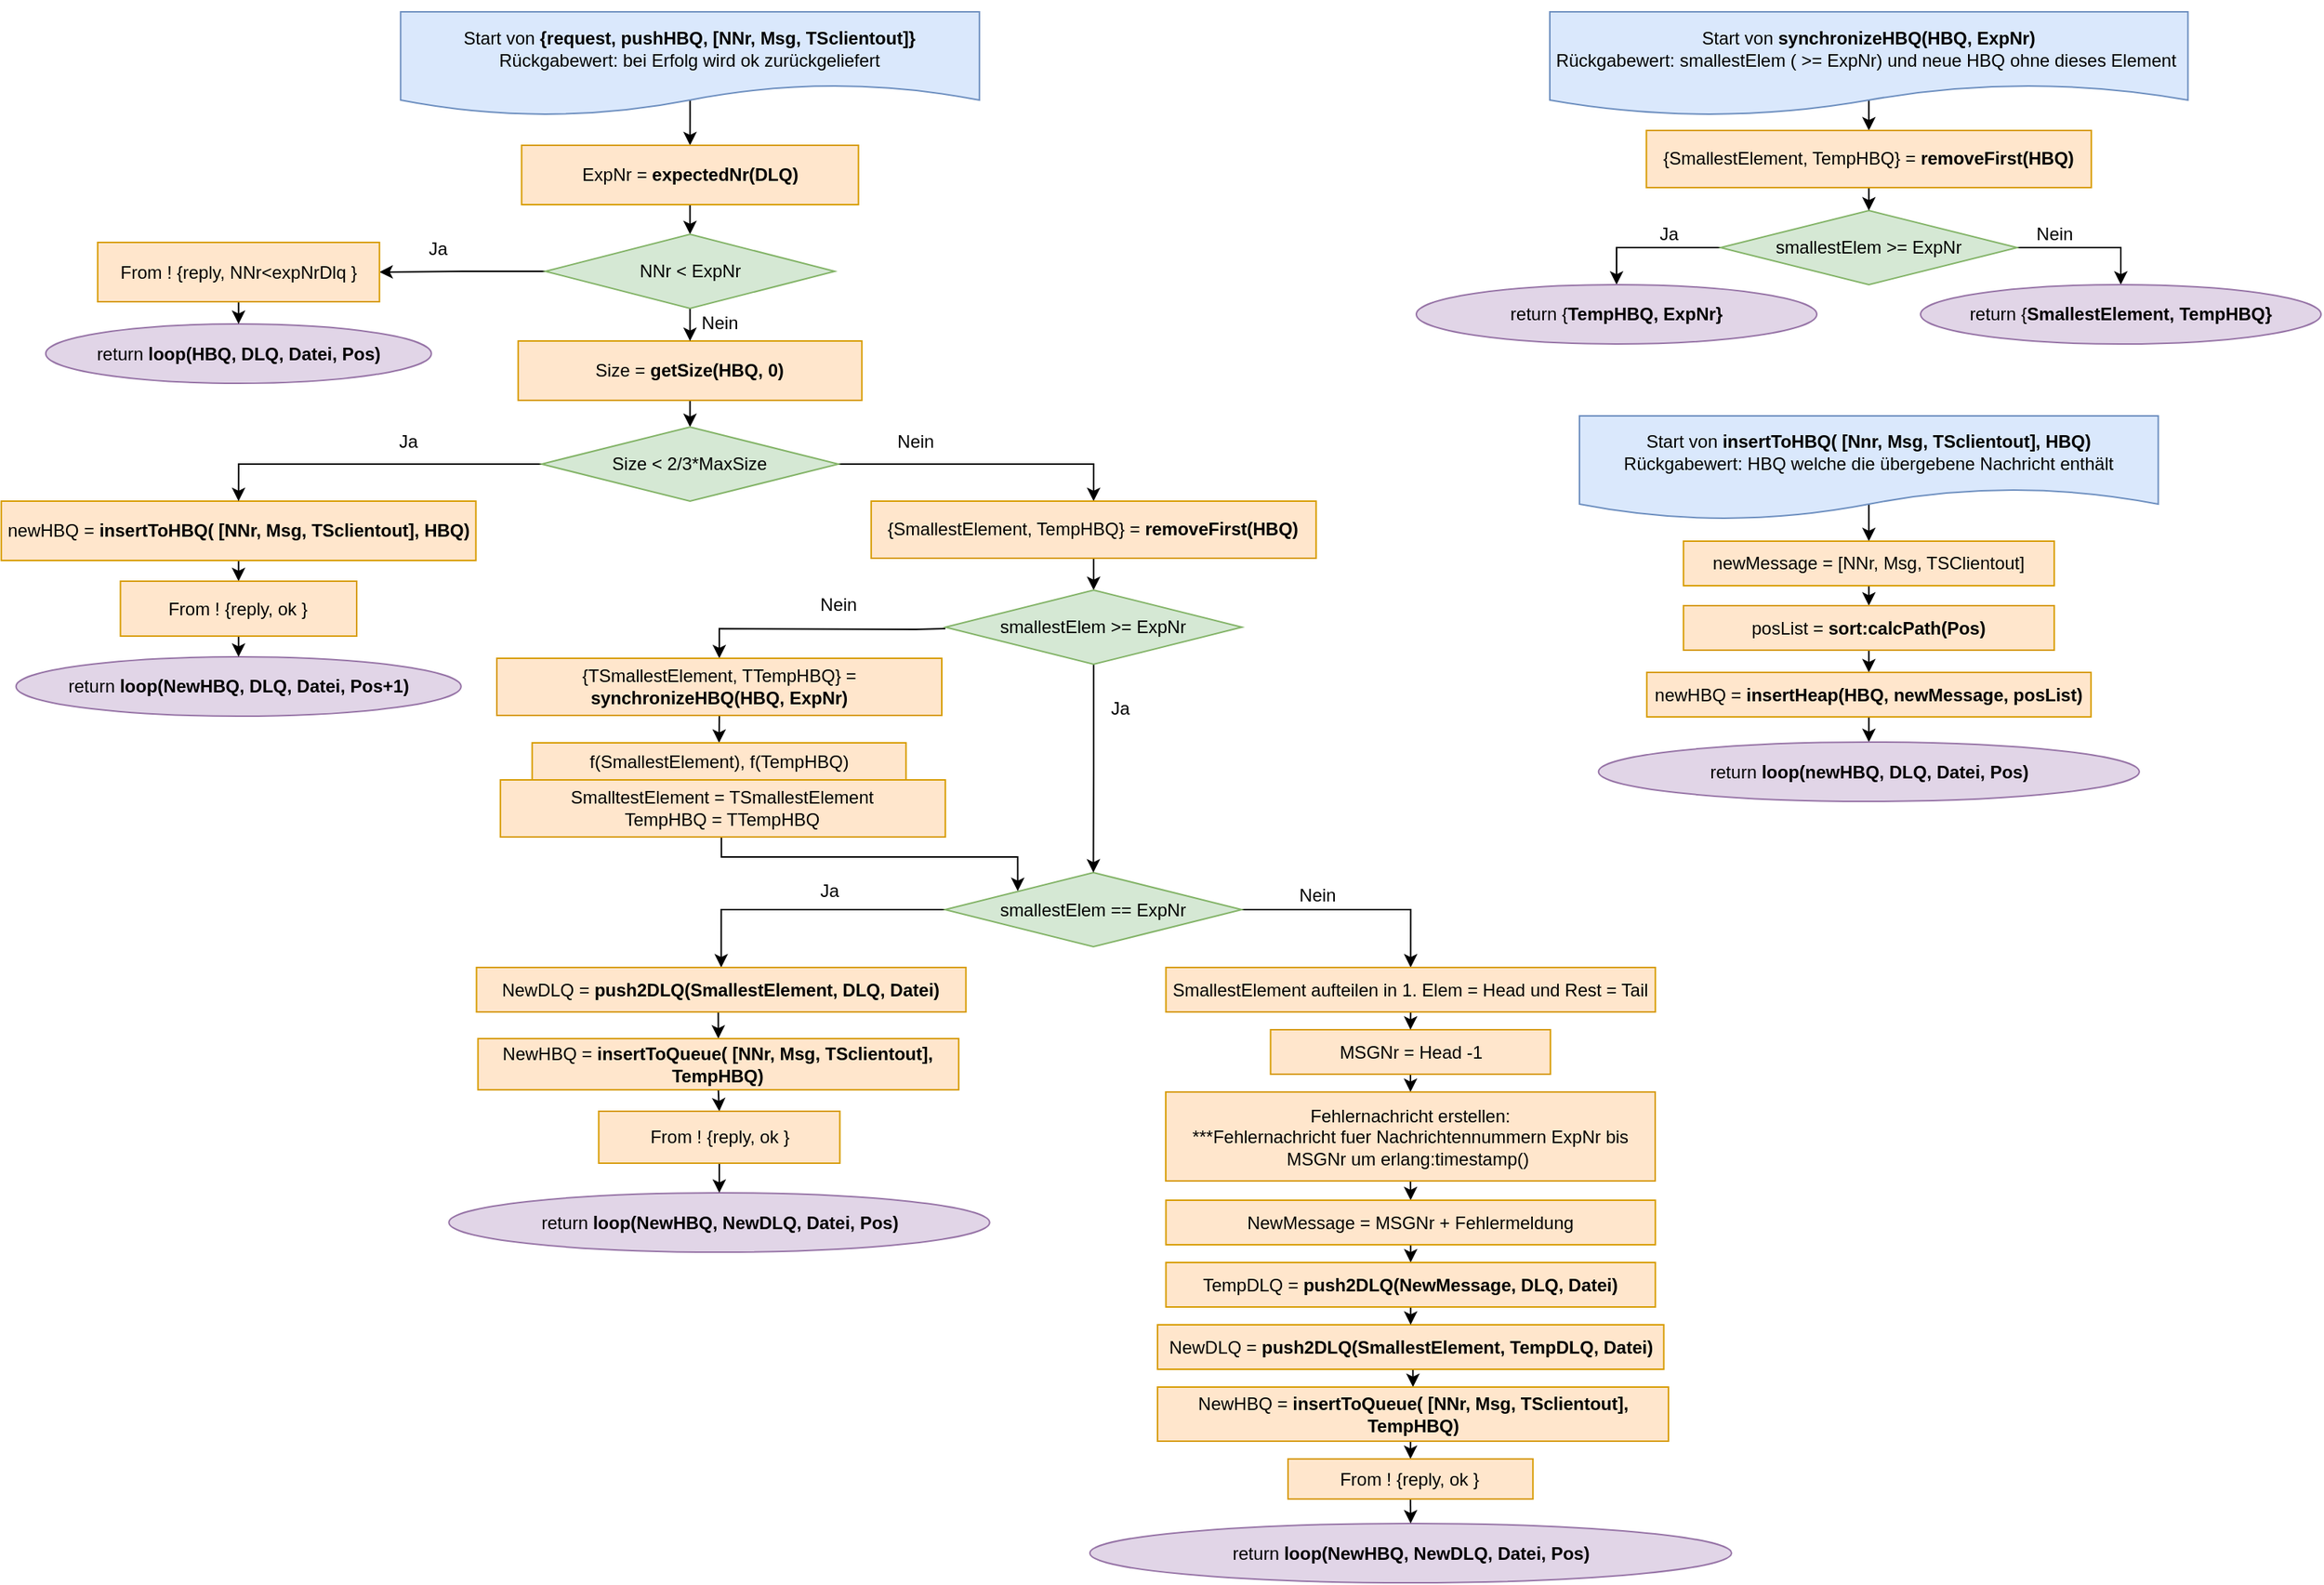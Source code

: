 <mxfile version="15.8.7" type="device"><diagram id="C5RBs43oDa-KdzZeNtuy" name="Page-1"><mxGraphModel dx="1685" dy="1321" grid="1" gridSize="10" guides="1" tooltips="1" connect="1" arrows="1" fold="1" page="1" pageScale="1" pageWidth="827" pageHeight="1169" math="0" shadow="0"><root><mxCell id="WIyWlLk6GJQsqaUBKTNV-0"/><mxCell id="WIyWlLk6GJQsqaUBKTNV-1" parent="WIyWlLk6GJQsqaUBKTNV-0"/><mxCell id="lHqKZ04FhCNxa8jCD5Ay-13" style="edgeStyle=orthogonalEdgeStyle;rounded=0;orthogonalLoop=1;jettySize=auto;html=1;exitX=0.5;exitY=0;exitDx=0;exitDy=0;entryX=0.5;entryY=0;entryDx=0;entryDy=0;" edge="1" parent="WIyWlLk6GJQsqaUBKTNV-1" source="wGBJOXqwm9gj_SDIow_8-1" target="8CrGwed_5yJvy8F-W8Jf-3"><mxGeometry relative="1" as="geometry"><Array as="points"><mxPoint x="510" y="80"/><mxPoint x="510" y="80"/></Array></mxGeometry></mxCell><mxCell id="wGBJOXqwm9gj_SDIow_8-1" value="Start von &lt;b&gt;{request,&amp;nbsp;pushHBQ, [NNr, Msg, TSclientout]}&lt;/b&gt;&lt;br&gt;Rückgabewert: bei Erfolg wird ok zurückgeliefert" style="shape=document;whiteSpace=wrap;html=1;boundedLbl=1;fillColor=#dae8fc;strokeColor=#6c8ebf;" parent="WIyWlLk6GJQsqaUBKTNV-1" vertex="1"><mxGeometry x="315.13" y="10" width="390.26" height="70" as="geometry"/></mxCell><mxCell id="wGBJOXqwm9gj_SDIow_8-2" value="return &lt;b&gt;loop(NewHBQ, DLQ, Datei, Pos+1)&lt;/b&gt;" style="ellipse;whiteSpace=wrap;html=1;rounded=0;fillColor=#e1d5e7;strokeColor=#9673a6;" parent="WIyWlLk6GJQsqaUBKTNV-1" vertex="1"><mxGeometry x="55.82" y="445" width="300.06" height="40" as="geometry"/></mxCell><mxCell id="lHqKZ04FhCNxa8jCD5Ay-19" style="edgeStyle=orthogonalEdgeStyle;rounded=0;orthogonalLoop=1;jettySize=auto;html=1;exitX=0.5;exitY=1;exitDx=0;exitDy=0;entryX=0.5;entryY=0;entryDx=0;entryDy=0;" edge="1" parent="WIyWlLk6GJQsqaUBKTNV-1" source="wGBJOXqwm9gj_SDIow_8-4" target="_ZnOJT6M1yhYCzTMPS-y-2"><mxGeometry relative="1" as="geometry"/></mxCell><mxCell id="wGBJOXqwm9gj_SDIow_8-4" value="newHBQ = &lt;b&gt;insertToHBQ( [NNr, Msg, TSclientout], HBQ)&lt;/b&gt;" style="rounded=0;whiteSpace=wrap;html=1;fillColor=#ffe6cc;strokeColor=#d79b00;" parent="WIyWlLk6GJQsqaUBKTNV-1" vertex="1"><mxGeometry x="45.85" y="340" width="320" height="40" as="geometry"/></mxCell><mxCell id="lHqKZ04FhCNxa8jCD5Ay-0" style="edgeStyle=orthogonalEdgeStyle;rounded=0;orthogonalLoop=1;jettySize=auto;html=1;exitX=0.5;exitY=0;exitDx=0;exitDy=0;entryX=0.5;entryY=0;entryDx=0;entryDy=0;" edge="1" parent="WIyWlLk6GJQsqaUBKTNV-1" source="cVZnVpHQyAGJuibC8y2R-0" target="kfELjlpxQ7jiOnlDr4Q6-11"><mxGeometry relative="1" as="geometry"><Array as="points"><mxPoint x="1305.11" y="302.5"/><mxPoint x="1305.11" y="302.5"/></Array></mxGeometry></mxCell><mxCell id="cVZnVpHQyAGJuibC8y2R-0" value="Start von &lt;b&gt;insertToHBQ( [Nnr, Msg, TSclientout], HBQ)&lt;/b&gt;&lt;br&gt;Rückgabewert: HBQ welche die übergebene Nachricht enthält" style="shape=document;whiteSpace=wrap;html=1;boundedLbl=1;fillColor=#dae8fc;strokeColor=#6c8ebf;" parent="WIyWlLk6GJQsqaUBKTNV-1" vertex="1"><mxGeometry x="1110" y="282.5" width="390.26" height="70" as="geometry"/></mxCell><mxCell id="lHqKZ04FhCNxa8jCD5Ay-16" style="edgeStyle=orthogonalEdgeStyle;rounded=0;orthogonalLoop=1;jettySize=auto;html=1;exitX=0.5;exitY=1;exitDx=0;exitDy=0;entryX=0.5;entryY=0;entryDx=0;entryDy=0;" edge="1" parent="WIyWlLk6GJQsqaUBKTNV-1" source="cVZnVpHQyAGJuibC8y2R-3" target="cVZnVpHQyAGJuibC8y2R-4"><mxGeometry relative="1" as="geometry"/></mxCell><mxCell id="cVZnVpHQyAGJuibC8y2R-3" value="Size = &lt;b&gt;getSize(HBQ, 0)&lt;/b&gt;" style="rounded=0;whiteSpace=wrap;html=1;fillColor=#ffe6cc;strokeColor=#d79b00;" parent="WIyWlLk6GJQsqaUBKTNV-1" vertex="1"><mxGeometry x="394.37" y="232" width="231.78" height="40" as="geometry"/></mxCell><mxCell id="lHqKZ04FhCNxa8jCD5Ay-18" style="edgeStyle=orthogonalEdgeStyle;rounded=0;orthogonalLoop=1;jettySize=auto;html=1;exitX=0;exitY=0.5;exitDx=0;exitDy=0;entryX=0.5;entryY=0;entryDx=0;entryDy=0;" edge="1" parent="WIyWlLk6GJQsqaUBKTNV-1" source="cVZnVpHQyAGJuibC8y2R-4" target="wGBJOXqwm9gj_SDIow_8-4"><mxGeometry relative="1" as="geometry"/></mxCell><mxCell id="lHqKZ04FhCNxa8jCD5Ay-21" style="edgeStyle=orthogonalEdgeStyle;rounded=0;orthogonalLoop=1;jettySize=auto;html=1;exitX=1;exitY=0.5;exitDx=0;exitDy=0;entryX=0.5;entryY=0;entryDx=0;entryDy=0;" edge="1" parent="WIyWlLk6GJQsqaUBKTNV-1" source="cVZnVpHQyAGJuibC8y2R-4" target="cVZnVpHQyAGJuibC8y2R-11"><mxGeometry relative="1" as="geometry"/></mxCell><mxCell id="cVZnVpHQyAGJuibC8y2R-4" value="&lt;span style=&quot;font-weight: normal&quot;&gt;Size &amp;lt; 2/3*MaxSize&lt;/span&gt;" style="rhombus;whiteSpace=wrap;html=1;rounded=0;fillColor=#d5e8d4;strokeColor=#82b366;fontStyle=1" parent="WIyWlLk6GJQsqaUBKTNV-1" vertex="1"><mxGeometry x="410.26" y="290" width="200" height="50" as="geometry"/></mxCell><mxCell id="lHqKZ04FhCNxa8jCD5Ay-34" style="edgeStyle=orthogonalEdgeStyle;rounded=0;orthogonalLoop=1;jettySize=auto;html=1;exitX=0;exitY=0.5;exitDx=0;exitDy=0;entryX=0.5;entryY=0;entryDx=0;entryDy=0;" edge="1" parent="WIyWlLk6GJQsqaUBKTNV-1" source="cVZnVpHQyAGJuibC8y2R-6" target="cVZnVpHQyAGJuibC8y2R-8"><mxGeometry relative="1" as="geometry"/></mxCell><mxCell id="lHqKZ04FhCNxa8jCD5Ay-52" style="edgeStyle=orthogonalEdgeStyle;rounded=0;orthogonalLoop=1;jettySize=auto;html=1;exitX=1;exitY=0.5;exitDx=0;exitDy=0;entryX=0.5;entryY=0;entryDx=0;entryDy=0;" edge="1" parent="WIyWlLk6GJQsqaUBKTNV-1" source="cVZnVpHQyAGJuibC8y2R-6" target="J8fKATGIeNdTuHHDaned-2"><mxGeometry relative="1" as="geometry"/></mxCell><mxCell id="cVZnVpHQyAGJuibC8y2R-6" value="&lt;span style=&quot;font-weight: normal&quot;&gt;smallestElem == ExpNr&lt;/span&gt;" style="rhombus;whiteSpace=wrap;html=1;rounded=0;fillColor=#d5e8d4;strokeColor=#82b366;fontStyle=1" parent="WIyWlLk6GJQsqaUBKTNV-1" vertex="1"><mxGeometry x="682.24" y="590.5" width="200" height="50" as="geometry"/></mxCell><mxCell id="lHqKZ04FhCNxa8jCD5Ay-29" style="edgeStyle=orthogonalEdgeStyle;rounded=0;orthogonalLoop=1;jettySize=auto;html=1;exitX=0.5;exitY=1;exitDx=0;exitDy=0;entryX=0.5;entryY=0;entryDx=0;entryDy=0;" edge="1" parent="WIyWlLk6GJQsqaUBKTNV-1" source="cVZnVpHQyAGJuibC8y2R-8" target="kfELjlpxQ7jiOnlDr4Q6-23"><mxGeometry relative="1" as="geometry"/></mxCell><mxCell id="cVZnVpHQyAGJuibC8y2R-8" value="NewDLQ = &lt;b&gt;push2DLQ(SmallestElement, DLQ, Datei)&lt;/b&gt;" style="rounded=0;whiteSpace=wrap;html=1;fillColor=#ffe6cc;strokeColor=#d79b00;" parent="WIyWlLk6GJQsqaUBKTNV-1" vertex="1"><mxGeometry x="366.28" y="654.5" width="330" height="30" as="geometry"/></mxCell><mxCell id="cVZnVpHQyAGJuibC8y2R-10" value="return &lt;b&gt;loop(NewHBQ, NewDLQ, Datei, Pos)&lt;/b&gt;" style="ellipse;whiteSpace=wrap;html=1;rounded=0;fillColor=#e1d5e7;strokeColor=#9673a6;" parent="WIyWlLk6GJQsqaUBKTNV-1" vertex="1"><mxGeometry x="347.69" y="806.5" width="364.61" height="40" as="geometry"/></mxCell><mxCell id="lHqKZ04FhCNxa8jCD5Ay-54" style="edgeStyle=orthogonalEdgeStyle;rounded=0;orthogonalLoop=1;jettySize=auto;html=1;exitX=0.5;exitY=1;exitDx=0;exitDy=0;entryX=0.5;entryY=0;entryDx=0;entryDy=0;" edge="1" parent="WIyWlLk6GJQsqaUBKTNV-1" source="cVZnVpHQyAGJuibC8y2R-11" target="lHqKZ04FhCNxa8jCD5Ay-35"><mxGeometry relative="1" as="geometry"/></mxCell><mxCell id="cVZnVpHQyAGJuibC8y2R-11" value="{SmallestElement, TempHBQ} = &lt;b&gt;removeFirst(HBQ)&lt;/b&gt;" style="rounded=0;whiteSpace=wrap;html=1;fillColor=#ffe6cc;strokeColor=#d79b00;" parent="WIyWlLk6GJQsqaUBKTNV-1" vertex="1"><mxGeometry x="632.39" y="340" width="300" height="38.5" as="geometry"/></mxCell><mxCell id="lHqKZ04FhCNxa8jCD5Ay-39" style="edgeStyle=orthogonalEdgeStyle;rounded=0;orthogonalLoop=1;jettySize=auto;html=1;exitX=0.5;exitY=1;exitDx=0;exitDy=0;entryX=0.5;entryY=0;entryDx=0;entryDy=0;" edge="1" parent="WIyWlLk6GJQsqaUBKTNV-1" source="cVZnVpHQyAGJuibC8y2R-12" target="cVZnVpHQyAGJuibC8y2R-13"><mxGeometry relative="1" as="geometry"/></mxCell><mxCell id="cVZnVpHQyAGJuibC8y2R-12" value="MSGNr = Head -1" style="rounded=0;whiteSpace=wrap;html=1;fillColor=#ffe6cc;strokeColor=#d79b00;" parent="WIyWlLk6GJQsqaUBKTNV-1" vertex="1"><mxGeometry x="901.71" y="696.5" width="188.68" height="30" as="geometry"/></mxCell><mxCell id="lHqKZ04FhCNxa8jCD5Ay-41" style="edgeStyle=orthogonalEdgeStyle;rounded=0;orthogonalLoop=1;jettySize=auto;html=1;exitX=0.5;exitY=1;exitDx=0;exitDy=0;entryX=0.5;entryY=0;entryDx=0;entryDy=0;" edge="1" parent="WIyWlLk6GJQsqaUBKTNV-1" source="cVZnVpHQyAGJuibC8y2R-13" target="cVZnVpHQyAGJuibC8y2R-14"><mxGeometry relative="1" as="geometry"/></mxCell><mxCell id="cVZnVpHQyAGJuibC8y2R-13" value="Fehlernachricht erstellen:&lt;br&gt;***Fehlernachricht fuer Nachrichtennummern ExpNr bis MSGNr um erlang:timestamp()&amp;nbsp;" style="rounded=0;whiteSpace=wrap;html=1;fillColor=#ffe6cc;strokeColor=#d79b00;" parent="WIyWlLk6GJQsqaUBKTNV-1" vertex="1"><mxGeometry x="831.05" y="738.5" width="330" height="60" as="geometry"/></mxCell><mxCell id="lHqKZ04FhCNxa8jCD5Ay-42" style="edgeStyle=orthogonalEdgeStyle;rounded=0;orthogonalLoop=1;jettySize=auto;html=1;exitX=0.5;exitY=1;exitDx=0;exitDy=0;entryX=0.5;entryY=0;entryDx=0;entryDy=0;" edge="1" parent="WIyWlLk6GJQsqaUBKTNV-1" source="cVZnVpHQyAGJuibC8y2R-14" target="kfELjlpxQ7jiOnlDr4Q6-20"><mxGeometry relative="1" as="geometry"/></mxCell><mxCell id="cVZnVpHQyAGJuibC8y2R-14" value="NewMessage = MSGNr + Fehlermeldung" style="rounded=0;whiteSpace=wrap;html=1;fillColor=#ffe6cc;strokeColor=#d79b00;" parent="WIyWlLk6GJQsqaUBKTNV-1" vertex="1"><mxGeometry x="831.17" y="811.5" width="330" height="30" as="geometry"/></mxCell><mxCell id="lHqKZ04FhCNxa8jCD5Ay-44" style="edgeStyle=orthogonalEdgeStyle;rounded=0;orthogonalLoop=1;jettySize=auto;html=1;exitX=0.5;exitY=1;exitDx=0;exitDy=0;entryX=0.5;entryY=0;entryDx=0;entryDy=0;" edge="1" parent="WIyWlLk6GJQsqaUBKTNV-1" source="cVZnVpHQyAGJuibC8y2R-15" target="kfELjlpxQ7jiOnlDr4Q6-27"><mxGeometry relative="1" as="geometry"/></mxCell><mxCell id="cVZnVpHQyAGJuibC8y2R-15" value="NewDLQ = &lt;b&gt;push2DLQ(SmallestElement, TempDLQ, Datei)&lt;/b&gt;" style="rounded=0;whiteSpace=wrap;html=1;fillColor=#ffe6cc;strokeColor=#d79b00;" parent="WIyWlLk6GJQsqaUBKTNV-1" vertex="1"><mxGeometry x="825.51" y="895.5" width="341.32" height="30" as="geometry"/></mxCell><mxCell id="cVZnVpHQyAGJuibC8y2R-16" value="return &lt;b&gt;loop(NewHBQ, NewDLQ, Datei, Pos)&lt;/b&gt;" style="ellipse;whiteSpace=wrap;html=1;rounded=0;fillColor=#e1d5e7;strokeColor=#9673a6;" parent="WIyWlLk6GJQsqaUBKTNV-1" vertex="1"><mxGeometry x="779.85" y="1029.5" width="432.64" height="40" as="geometry"/></mxCell><mxCell id="lHqKZ04FhCNxa8jCD5Ay-14" style="edgeStyle=orthogonalEdgeStyle;rounded=0;orthogonalLoop=1;jettySize=auto;html=1;exitX=0.5;exitY=1;exitDx=0;exitDy=0;entryX=0.5;entryY=0;entryDx=0;entryDy=0;" edge="1" parent="WIyWlLk6GJQsqaUBKTNV-1" source="8CrGwed_5yJvy8F-W8Jf-3" target="8CrGwed_5yJvy8F-W8Jf-4"><mxGeometry relative="1" as="geometry"/></mxCell><mxCell id="8CrGwed_5yJvy8F-W8Jf-3" value="ExpNr = &lt;b&gt;expectedNr(DLQ)&lt;/b&gt;" style="rounded=0;whiteSpace=wrap;html=1;fillColor=#ffe6cc;strokeColor=#d79b00;" parent="WIyWlLk6GJQsqaUBKTNV-1" vertex="1"><mxGeometry x="396.71" y="100" width="227.11" height="40" as="geometry"/></mxCell><mxCell id="_ZnOJT6M1yhYCzTMPS-y-1" style="edgeStyle=orthogonalEdgeStyle;rounded=0;orthogonalLoop=1;jettySize=auto;html=1;exitX=0;exitY=0.5;exitDx=0;exitDy=0;entryX=1;entryY=0.5;entryDx=0;entryDy=0;" parent="WIyWlLk6GJQsqaUBKTNV-1" source="8CrGwed_5yJvy8F-W8Jf-4" target="_ZnOJT6M1yhYCzTMPS-y-0" edge="1"><mxGeometry relative="1" as="geometry"/></mxCell><mxCell id="lHqKZ04FhCNxa8jCD5Ay-15" style="edgeStyle=orthogonalEdgeStyle;rounded=0;orthogonalLoop=1;jettySize=auto;html=1;exitX=0.5;exitY=1;exitDx=0;exitDy=0;entryX=0.5;entryY=0;entryDx=0;entryDy=0;" edge="1" parent="WIyWlLk6GJQsqaUBKTNV-1" source="8CrGwed_5yJvy8F-W8Jf-4" target="cVZnVpHQyAGJuibC8y2R-3"><mxGeometry relative="1" as="geometry"/></mxCell><mxCell id="8CrGwed_5yJvy8F-W8Jf-4" value="&lt;span style=&quot;font-weight: 400&quot;&gt;NNr &amp;lt; ExpNr&lt;/span&gt;" style="rhombus;whiteSpace=wrap;html=1;rounded=0;fillColor=#d5e8d4;strokeColor=#82b366;fontStyle=1" parent="WIyWlLk6GJQsqaUBKTNV-1" vertex="1"><mxGeometry x="412.68" y="160" width="195.16" height="50" as="geometry"/></mxCell><mxCell id="8CrGwed_5yJvy8F-W8Jf-6" value="return &lt;b&gt;loop(HBQ, DLQ, Datei, Pos)&lt;/b&gt;" style="ellipse;whiteSpace=wrap;html=1;rounded=0;fillColor=#e1d5e7;strokeColor=#9673a6;" parent="WIyWlLk6GJQsqaUBKTNV-1" vertex="1"><mxGeometry x="75.85" y="220.5" width="260" height="40" as="geometry"/></mxCell><mxCell id="8CrGwed_5yJvy8F-W8Jf-9" value="Ja" style="text;html=1;align=center;verticalAlign=middle;resizable=0;points=[];autosize=1;strokeColor=none;fillColor=none;" parent="WIyWlLk6GJQsqaUBKTNV-1" vertex="1"><mxGeometry x="325" y="160" width="30" height="20" as="geometry"/></mxCell><mxCell id="lHqKZ04FhCNxa8jCD5Ay-1" style="edgeStyle=orthogonalEdgeStyle;rounded=0;orthogonalLoop=1;jettySize=auto;html=1;exitX=0.5;exitY=1;exitDx=0;exitDy=0;entryX=0.5;entryY=0;entryDx=0;entryDy=0;" edge="1" parent="WIyWlLk6GJQsqaUBKTNV-1" source="kfELjlpxQ7jiOnlDr4Q6-11" target="kfELjlpxQ7jiOnlDr4Q6-13"><mxGeometry relative="1" as="geometry"/></mxCell><mxCell id="kfELjlpxQ7jiOnlDr4Q6-11" value="newMessage = [NNr, Msg, TSClientout]" style="rounded=0;whiteSpace=wrap;html=1;fillColor=#ffe6cc;strokeColor=#d79b00;" parent="WIyWlLk6GJQsqaUBKTNV-1" vertex="1"><mxGeometry x="1180.13" y="367" width="250" height="30" as="geometry"/></mxCell><mxCell id="lHqKZ04FhCNxa8jCD5Ay-2" style="edgeStyle=orthogonalEdgeStyle;rounded=0;orthogonalLoop=1;jettySize=auto;html=1;exitX=0.5;exitY=1;exitDx=0;exitDy=0;entryX=0.5;entryY=0;entryDx=0;entryDy=0;" edge="1" parent="WIyWlLk6GJQsqaUBKTNV-1" source="kfELjlpxQ7jiOnlDr4Q6-13" target="kfELjlpxQ7jiOnlDr4Q6-15"><mxGeometry relative="1" as="geometry"/></mxCell><mxCell id="kfELjlpxQ7jiOnlDr4Q6-13" value="posList = &lt;b&gt;sort:calcPath(Pos)&lt;/b&gt;" style="rounded=0;whiteSpace=wrap;html=1;fillColor=#ffe6cc;strokeColor=#d79b00;" parent="WIyWlLk6GJQsqaUBKTNV-1" vertex="1"><mxGeometry x="1180.13" y="410.5" width="250" height="30" as="geometry"/></mxCell><mxCell id="lHqKZ04FhCNxa8jCD5Ay-3" style="edgeStyle=orthogonalEdgeStyle;rounded=0;orthogonalLoop=1;jettySize=auto;html=1;exitX=0.5;exitY=1;exitDx=0;exitDy=0;entryX=0.5;entryY=0;entryDx=0;entryDy=0;" edge="1" parent="WIyWlLk6GJQsqaUBKTNV-1" source="kfELjlpxQ7jiOnlDr4Q6-15" target="kfELjlpxQ7jiOnlDr4Q6-28"><mxGeometry relative="1" as="geometry"/></mxCell><mxCell id="kfELjlpxQ7jiOnlDr4Q6-15" value="newHBQ = &lt;b&gt;insertHeap(HBQ, newMessage, posList)&lt;/b&gt;" style="rounded=0;whiteSpace=wrap;html=1;fillColor=#ffe6cc;strokeColor=#d79b00;" parent="WIyWlLk6GJQsqaUBKTNV-1" vertex="1"><mxGeometry x="1155.38" y="455.5" width="299.5" height="30" as="geometry"/></mxCell><mxCell id="lHqKZ04FhCNxa8jCD5Ay-43" style="edgeStyle=orthogonalEdgeStyle;rounded=0;orthogonalLoop=1;jettySize=auto;html=1;exitX=0.5;exitY=1;exitDx=0;exitDy=0;entryX=0.5;entryY=0;entryDx=0;entryDy=0;" edge="1" parent="WIyWlLk6GJQsqaUBKTNV-1" source="kfELjlpxQ7jiOnlDr4Q6-20" target="cVZnVpHQyAGJuibC8y2R-15"><mxGeometry relative="1" as="geometry"/></mxCell><mxCell id="kfELjlpxQ7jiOnlDr4Q6-20" value="TempDLQ = &lt;b&gt;push2DLQ(NewMessage, DLQ, Datei)&lt;/b&gt;" style="rounded=0;whiteSpace=wrap;html=1;fillColor=#ffe6cc;strokeColor=#d79b00;" parent="WIyWlLk6GJQsqaUBKTNV-1" vertex="1"><mxGeometry x="831.17" y="853.5" width="330" height="30" as="geometry"/></mxCell><mxCell id="lHqKZ04FhCNxa8jCD5Ay-30" style="edgeStyle=orthogonalEdgeStyle;rounded=0;orthogonalLoop=1;jettySize=auto;html=1;exitX=0.5;exitY=1;exitDx=0;exitDy=0;entryX=0.5;entryY=0;entryDx=0;entryDy=0;" edge="1" parent="WIyWlLk6GJQsqaUBKTNV-1" source="kfELjlpxQ7jiOnlDr4Q6-23" target="_ZnOJT6M1yhYCzTMPS-y-4"><mxGeometry relative="1" as="geometry"/></mxCell><mxCell id="kfELjlpxQ7jiOnlDr4Q6-23" value="NewHBQ = &lt;b&gt;insertToQueue( [NNr, Msg, TSclientout], TempHBQ)&lt;/b&gt;" style="rounded=0;whiteSpace=wrap;html=1;fillColor=#ffe6cc;strokeColor=#d79b00;" parent="WIyWlLk6GJQsqaUBKTNV-1" vertex="1"><mxGeometry x="367.28" y="702.5" width="324.13" height="34.5" as="geometry"/></mxCell><mxCell id="lHqKZ04FhCNxa8jCD5Ay-45" style="edgeStyle=orthogonalEdgeStyle;rounded=0;orthogonalLoop=1;jettySize=auto;html=1;exitX=0.5;exitY=1;exitDx=0;exitDy=0;entryX=0.5;entryY=0;entryDx=0;entryDy=0;" edge="1" parent="WIyWlLk6GJQsqaUBKTNV-1" source="kfELjlpxQ7jiOnlDr4Q6-27" target="_ZnOJT6M1yhYCzTMPS-y-3"><mxGeometry relative="1" as="geometry"/></mxCell><mxCell id="kfELjlpxQ7jiOnlDr4Q6-27" value="NewHBQ = &lt;b&gt;insertToQueue( [NNr, Msg, TSclientout], TempHBQ)&lt;/b&gt;" style="rounded=0;whiteSpace=wrap;html=1;fillColor=#ffe6cc;strokeColor=#d79b00;" parent="WIyWlLk6GJQsqaUBKTNV-1" vertex="1"><mxGeometry x="825.51" y="937.5" width="344.47" height="36.5" as="geometry"/></mxCell><mxCell id="kfELjlpxQ7jiOnlDr4Q6-28" value="return &lt;b&gt;loop(newHBQ, DLQ, Datei, Pos)&lt;/b&gt;" style="ellipse;whiteSpace=wrap;html=1;rounded=0;fillColor=#e1d5e7;strokeColor=#9673a6;" parent="WIyWlLk6GJQsqaUBKTNV-1" vertex="1"><mxGeometry x="1122.83" y="502.5" width="364.61" height="40" as="geometry"/></mxCell><mxCell id="lHqKZ04FhCNxa8jCD5Ay-38" style="edgeStyle=orthogonalEdgeStyle;rounded=0;orthogonalLoop=1;jettySize=auto;html=1;exitX=0.5;exitY=1;exitDx=0;exitDy=0;entryX=0.5;entryY=0;entryDx=0;entryDy=0;" edge="1" parent="WIyWlLk6GJQsqaUBKTNV-1" source="J8fKATGIeNdTuHHDaned-2" target="cVZnVpHQyAGJuibC8y2R-12"><mxGeometry relative="1" as="geometry"/></mxCell><mxCell id="J8fKATGIeNdTuHHDaned-2" value="SmallestElement aufteilen in 1. Elem = Head und Rest = Tail" style="rounded=0;whiteSpace=wrap;html=1;fillColor=#ffe6cc;strokeColor=#d79b00;" parent="WIyWlLk6GJQsqaUBKTNV-1" vertex="1"><mxGeometry x="831.17" y="654.5" width="330" height="30" as="geometry"/></mxCell><mxCell id="lHqKZ04FhCNxa8jCD5Ay-17" style="edgeStyle=orthogonalEdgeStyle;rounded=0;orthogonalLoop=1;jettySize=auto;html=1;exitX=0.5;exitY=1;exitDx=0;exitDy=0;entryX=0.5;entryY=0;entryDx=0;entryDy=0;" edge="1" parent="WIyWlLk6GJQsqaUBKTNV-1" source="_ZnOJT6M1yhYCzTMPS-y-0" target="8CrGwed_5yJvy8F-W8Jf-6"><mxGeometry relative="1" as="geometry"/></mxCell><mxCell id="_ZnOJT6M1yhYCzTMPS-y-0" value="From ! {reply, NNr&amp;lt;expNrDlq }" style="rounded=0;whiteSpace=wrap;html=1;fillColor=#ffe6cc;strokeColor=#d79b00;" parent="WIyWlLk6GJQsqaUBKTNV-1" vertex="1"><mxGeometry x="110.85" y="165.5" width="190" height="40" as="geometry"/></mxCell><mxCell id="lHqKZ04FhCNxa8jCD5Ay-20" style="edgeStyle=orthogonalEdgeStyle;rounded=0;orthogonalLoop=1;jettySize=auto;html=1;exitX=0.5;exitY=1;exitDx=0;exitDy=0;entryX=0.5;entryY=0;entryDx=0;entryDy=0;" edge="1" parent="WIyWlLk6GJQsqaUBKTNV-1" source="_ZnOJT6M1yhYCzTMPS-y-2" target="wGBJOXqwm9gj_SDIow_8-2"><mxGeometry relative="1" as="geometry"/></mxCell><mxCell id="_ZnOJT6M1yhYCzTMPS-y-2" value="From ! {reply, ok }" style="rounded=0;whiteSpace=wrap;html=1;fillColor=#ffe6cc;strokeColor=#d79b00;" parent="WIyWlLk6GJQsqaUBKTNV-1" vertex="1"><mxGeometry x="126.21" y="394" width="159.28" height="37" as="geometry"/></mxCell><mxCell id="lHqKZ04FhCNxa8jCD5Ay-46" style="edgeStyle=orthogonalEdgeStyle;rounded=0;orthogonalLoop=1;jettySize=auto;html=1;exitX=0.5;exitY=1;exitDx=0;exitDy=0;entryX=0.5;entryY=0;entryDx=0;entryDy=0;" edge="1" parent="WIyWlLk6GJQsqaUBKTNV-1" source="_ZnOJT6M1yhYCzTMPS-y-3" target="cVZnVpHQyAGJuibC8y2R-16"><mxGeometry relative="1" as="geometry"/></mxCell><mxCell id="_ZnOJT6M1yhYCzTMPS-y-3" value="From ! {reply, ok }" style="rounded=0;whiteSpace=wrap;html=1;fillColor=#ffe6cc;strokeColor=#d79b00;" parent="WIyWlLk6GJQsqaUBKTNV-1" vertex="1"><mxGeometry x="913.47" y="986" width="165.16" height="27" as="geometry"/></mxCell><mxCell id="lHqKZ04FhCNxa8jCD5Ay-31" style="edgeStyle=orthogonalEdgeStyle;rounded=0;orthogonalLoop=1;jettySize=auto;html=1;exitX=0.5;exitY=1;exitDx=0;exitDy=0;entryX=0.5;entryY=0;entryDx=0;entryDy=0;" edge="1" parent="WIyWlLk6GJQsqaUBKTNV-1" source="_ZnOJT6M1yhYCzTMPS-y-4" target="cVZnVpHQyAGJuibC8y2R-10"><mxGeometry relative="1" as="geometry"><mxPoint x="529.995" y="805.5" as="targetPoint"/></mxGeometry></mxCell><mxCell id="_ZnOJT6M1yhYCzTMPS-y-4" value="From ! {reply, ok }" style="rounded=0;whiteSpace=wrap;html=1;fillColor=#ffe6cc;strokeColor=#d79b00;" parent="WIyWlLk6GJQsqaUBKTNV-1" vertex="1"><mxGeometry x="448.7" y="751.5" width="162.58" height="35" as="geometry"/></mxCell><mxCell id="lHqKZ04FhCNxa8jCD5Ay-22" value="Ja" style="text;html=1;align=center;verticalAlign=middle;resizable=0;points=[];autosize=1;strokeColor=none;fillColor=none;" vertex="1" parent="WIyWlLk6GJQsqaUBKTNV-1"><mxGeometry x="305" y="290" width="30" height="20" as="geometry"/></mxCell><mxCell id="lHqKZ04FhCNxa8jCD5Ay-23" value="Nein" style="text;html=1;align=center;verticalAlign=middle;resizable=0;points=[];autosize=1;strokeColor=none;fillColor=none;" vertex="1" parent="WIyWlLk6GJQsqaUBKTNV-1"><mxGeometry x="642.39" y="290" width="40" height="20" as="geometry"/></mxCell><mxCell id="lHqKZ04FhCNxa8jCD5Ay-24" value="Nein" style="text;html=1;align=center;verticalAlign=middle;resizable=0;points=[];autosize=1;strokeColor=none;fillColor=none;" vertex="1" parent="WIyWlLk6GJQsqaUBKTNV-1"><mxGeometry x="510" y="210" width="40" height="20" as="geometry"/></mxCell><mxCell id="lHqKZ04FhCNxa8jCD5Ay-57" style="edgeStyle=orthogonalEdgeStyle;rounded=0;orthogonalLoop=1;jettySize=auto;html=1;exitX=0.5;exitY=1;exitDx=0;exitDy=0;entryX=0.5;entryY=0;entryDx=0;entryDy=0;" edge="1" parent="WIyWlLk6GJQsqaUBKTNV-1" source="lHqKZ04FhCNxa8jCD5Ay-35" target="cVZnVpHQyAGJuibC8y2R-6"><mxGeometry relative="1" as="geometry"/></mxCell><mxCell id="lHqKZ04FhCNxa8jCD5Ay-64" style="edgeStyle=orthogonalEdgeStyle;rounded=0;orthogonalLoop=1;jettySize=auto;html=1;exitX=0;exitY=0.5;exitDx=0;exitDy=0;entryX=0.5;entryY=0;entryDx=0;entryDy=0;" edge="1" parent="WIyWlLk6GJQsqaUBKTNV-1" target="lHqKZ04FhCNxa8jCD5Ay-58"><mxGeometry relative="1" as="geometry"><mxPoint x="682.39" y="426" as="sourcePoint"/><mxPoint x="527.94" y="441" as="targetPoint"/></mxGeometry></mxCell><mxCell id="lHqKZ04FhCNxa8jCD5Ay-35" value="&lt;span style=&quot;font-weight: normal&quot;&gt;smallestElem &amp;gt;= ExpNr&lt;/span&gt;" style="rhombus;whiteSpace=wrap;html=1;rounded=0;fillColor=#d5e8d4;strokeColor=#82b366;fontStyle=1" vertex="1" parent="WIyWlLk6GJQsqaUBKTNV-1"><mxGeometry x="682.39" y="400" width="200" height="50" as="geometry"/></mxCell><mxCell id="lHqKZ04FhCNxa8jCD5Ay-74" style="edgeStyle=orthogonalEdgeStyle;rounded=0;orthogonalLoop=1;jettySize=auto;html=1;exitX=0.5;exitY=0;exitDx=0;exitDy=0;entryX=0.5;entryY=0;entryDx=0;entryDy=0;" edge="1" parent="WIyWlLk6GJQsqaUBKTNV-1" source="lHqKZ04FhCNxa8jCD5Ay-36" target="lHqKZ04FhCNxa8jCD5Ay-71"><mxGeometry relative="1" as="geometry"><Array as="points"><mxPoint x="1305" y="20"/><mxPoint x="1305" y="20"/></Array></mxGeometry></mxCell><mxCell id="lHqKZ04FhCNxa8jCD5Ay-36" value="Start von &lt;b&gt;synchronizeHBQ(HBQ, ExpNr)&lt;/b&gt;&lt;br&gt;Rückgabewert: smallestElem ( &amp;gt;= ExpNr) und neue HBQ ohne dieses Element&amp;nbsp;" style="shape=document;whiteSpace=wrap;html=1;boundedLbl=1;fillColor=#dae8fc;strokeColor=#6c8ebf;" vertex="1" parent="WIyWlLk6GJQsqaUBKTNV-1"><mxGeometry x="1090" y="10" width="430.26" height="70" as="geometry"/></mxCell><mxCell id="lHqKZ04FhCNxa8jCD5Ay-66" style="edgeStyle=orthogonalEdgeStyle;rounded=0;orthogonalLoop=1;jettySize=auto;html=1;exitX=0.5;exitY=1;exitDx=0;exitDy=0;entryX=0.5;entryY=0;entryDx=0;entryDy=0;" edge="1" parent="WIyWlLk6GJQsqaUBKTNV-1" source="lHqKZ04FhCNxa8jCD5Ay-58" target="lHqKZ04FhCNxa8jCD5Ay-62"><mxGeometry relative="1" as="geometry"/></mxCell><mxCell id="lHqKZ04FhCNxa8jCD5Ay-58" value="{TSmallestElement, TTempHBQ} = &lt;b&gt;synchronizeHBQ(HBQ, ExpNr)&lt;/b&gt;" style="rounded=0;whiteSpace=wrap;html=1;fillColor=#ffe6cc;strokeColor=#d79b00;" vertex="1" parent="WIyWlLk6GJQsqaUBKTNV-1"><mxGeometry x="380" y="446" width="300" height="38.5" as="geometry"/></mxCell><mxCell id="lHqKZ04FhCNxa8jCD5Ay-59" value="Ja" style="text;html=1;align=center;verticalAlign=middle;resizable=0;points=[];autosize=1;strokeColor=none;fillColor=none;" vertex="1" parent="WIyWlLk6GJQsqaUBKTNV-1"><mxGeometry x="785" y="470" width="30" height="20" as="geometry"/></mxCell><mxCell id="lHqKZ04FhCNxa8jCD5Ay-60" value="Ja" style="text;html=1;align=center;verticalAlign=middle;resizable=0;points=[];autosize=1;strokeColor=none;fillColor=none;" vertex="1" parent="WIyWlLk6GJQsqaUBKTNV-1"><mxGeometry x="588.8" y="592.5" width="30" height="20" as="geometry"/></mxCell><mxCell id="lHqKZ04FhCNxa8jCD5Ay-61" value="Nein" style="text;html=1;align=center;verticalAlign=middle;resizable=0;points=[];autosize=1;strokeColor=none;fillColor=none;" vertex="1" parent="WIyWlLk6GJQsqaUBKTNV-1"><mxGeometry x="913.47" y="596" width="40" height="20" as="geometry"/></mxCell><mxCell id="lHqKZ04FhCNxa8jCD5Ay-65" style="edgeStyle=orthogonalEdgeStyle;rounded=0;orthogonalLoop=1;jettySize=auto;html=1;exitX=0.5;exitY=1;exitDx=0;exitDy=0;entryX=0;entryY=0;entryDx=0;entryDy=0;" edge="1" parent="WIyWlLk6GJQsqaUBKTNV-1"><mxGeometry relative="1" as="geometry"><mxPoint x="531.39" y="553.5" as="sourcePoint"/><mxPoint x="731.24" y="603" as="targetPoint"/><Array as="points"><mxPoint x="531" y="580"/><mxPoint x="731" y="580"/></Array></mxGeometry></mxCell><mxCell id="lHqKZ04FhCNxa8jCD5Ay-67" value="" style="group" vertex="1" connectable="0" parent="WIyWlLk6GJQsqaUBKTNV-1"><mxGeometry x="382.39" y="503" width="300" height="63.5" as="geometry"/></mxCell><mxCell id="lHqKZ04FhCNxa8jCD5Ay-62" value="f(SmallestElement), f(TempHBQ)" style="rounded=0;whiteSpace=wrap;html=1;fillColor=#ffe6cc;strokeColor=#d79b00;" vertex="1" parent="lHqKZ04FhCNxa8jCD5Ay-67"><mxGeometry x="21.42" width="252.07" height="25" as="geometry"/></mxCell><mxCell id="lHqKZ04FhCNxa8jCD5Ay-63" value="SmalltestElement = TSmallestElement&lt;br&gt;TempHBQ = TTempHBQ" style="rounded=0;whiteSpace=wrap;html=1;fillColor=#ffe6cc;strokeColor=#d79b00;" vertex="1" parent="lHqKZ04FhCNxa8jCD5Ay-67"><mxGeometry y="25" width="300" height="38.5" as="geometry"/></mxCell><mxCell id="lHqKZ04FhCNxa8jCD5Ay-68" value="Nein" style="text;html=1;align=center;verticalAlign=middle;resizable=0;points=[];autosize=1;strokeColor=none;fillColor=none;" vertex="1" parent="WIyWlLk6GJQsqaUBKTNV-1"><mxGeometry x="590" y="400" width="40" height="20" as="geometry"/></mxCell><mxCell id="lHqKZ04FhCNxa8jCD5Ay-80" style="edgeStyle=orthogonalEdgeStyle;rounded=0;orthogonalLoop=1;jettySize=auto;html=1;exitX=0;exitY=0.5;exitDx=0;exitDy=0;entryX=0.5;entryY=0;entryDx=0;entryDy=0;" edge="1" parent="WIyWlLk6GJQsqaUBKTNV-1" source="lHqKZ04FhCNxa8jCD5Ay-70" target="lHqKZ04FhCNxa8jCD5Ay-73"><mxGeometry relative="1" as="geometry"/></mxCell><mxCell id="lHqKZ04FhCNxa8jCD5Ay-81" style="edgeStyle=orthogonalEdgeStyle;rounded=0;orthogonalLoop=1;jettySize=auto;html=1;exitX=1;exitY=0.5;exitDx=0;exitDy=0;entryX=0.5;entryY=0;entryDx=0;entryDy=0;" edge="1" parent="WIyWlLk6GJQsqaUBKTNV-1" source="lHqKZ04FhCNxa8jCD5Ay-70" target="lHqKZ04FhCNxa8jCD5Ay-72"><mxGeometry relative="1" as="geometry"/></mxCell><mxCell id="lHqKZ04FhCNxa8jCD5Ay-70" value="&lt;span style=&quot;font-weight: normal&quot;&gt;smallestElem &amp;gt;= ExpNr&lt;/span&gt;" style="rhombus;whiteSpace=wrap;html=1;rounded=0;fillColor=#d5e8d4;strokeColor=#82b366;fontStyle=1" vertex="1" parent="WIyWlLk6GJQsqaUBKTNV-1"><mxGeometry x="1205.13" y="144" width="200" height="50" as="geometry"/></mxCell><mxCell id="lHqKZ04FhCNxa8jCD5Ay-75" style="edgeStyle=orthogonalEdgeStyle;rounded=0;orthogonalLoop=1;jettySize=auto;html=1;exitX=0.5;exitY=1;exitDx=0;exitDy=0;entryX=0.5;entryY=0;entryDx=0;entryDy=0;" edge="1" parent="WIyWlLk6GJQsqaUBKTNV-1" source="lHqKZ04FhCNxa8jCD5Ay-71" target="lHqKZ04FhCNxa8jCD5Ay-70"><mxGeometry relative="1" as="geometry"/></mxCell><mxCell id="lHqKZ04FhCNxa8jCD5Ay-71" value="{SmallestElement, TempHBQ} = &lt;b&gt;removeFirst(HBQ)&lt;/b&gt;" style="rounded=0;whiteSpace=wrap;html=1;fillColor=#ffe6cc;strokeColor=#d79b00;" vertex="1" parent="WIyWlLk6GJQsqaUBKTNV-1"><mxGeometry x="1155.13" y="90" width="300" height="38.5" as="geometry"/></mxCell><mxCell id="lHqKZ04FhCNxa8jCD5Ay-72" value="return {&lt;b&gt;SmallestElement, TempHBQ}&lt;/b&gt;" style="ellipse;whiteSpace=wrap;html=1;rounded=0;fillColor=#e1d5e7;strokeColor=#9673a6;" vertex="1" parent="WIyWlLk6GJQsqaUBKTNV-1"><mxGeometry x="1340" y="194" width="270" height="40" as="geometry"/></mxCell><mxCell id="lHqKZ04FhCNxa8jCD5Ay-73" value="return {&lt;b&gt;TempHBQ, ExpNr}&lt;/b&gt;" style="ellipse;whiteSpace=wrap;html=1;rounded=0;fillColor=#e1d5e7;strokeColor=#9673a6;" vertex="1" parent="WIyWlLk6GJQsqaUBKTNV-1"><mxGeometry x="1000" y="194" width="270" height="40" as="geometry"/></mxCell><mxCell id="lHqKZ04FhCNxa8jCD5Ay-78" value="Ja" style="text;html=1;align=center;verticalAlign=middle;resizable=0;points=[];autosize=1;strokeColor=none;fillColor=none;" vertex="1" parent="WIyWlLk6GJQsqaUBKTNV-1"><mxGeometry x="1155" y="150" width="30" height="20" as="geometry"/></mxCell><mxCell id="lHqKZ04FhCNxa8jCD5Ay-79" value="Nein" style="text;html=1;align=center;verticalAlign=middle;resizable=0;points=[];autosize=1;strokeColor=none;fillColor=none;" vertex="1" parent="WIyWlLk6GJQsqaUBKTNV-1"><mxGeometry x="1410" y="150" width="40" height="20" as="geometry"/></mxCell></root></mxGraphModel></diagram></mxfile>